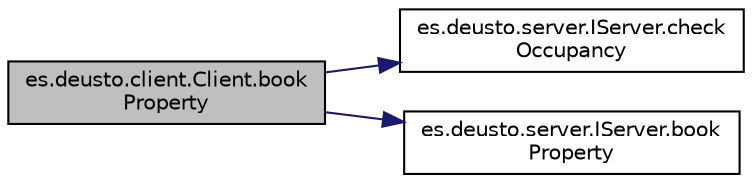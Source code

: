 digraph "es.deusto.client.Client.bookProperty"
{
 // LATEX_PDF_SIZE
  edge [fontname="Helvetica",fontsize="10",labelfontname="Helvetica",labelfontsize="10"];
  node [fontname="Helvetica",fontsize="10",shape=record];
  rankdir="LR";
  Node42 [label="es.deusto.client.Client.book\lProperty",height=0.2,width=0.4,color="black", fillcolor="grey75", style="filled", fontcolor="black",tooltip=" "];
  Node42 -> Node43 [color="midnightblue",fontsize="10",style="solid",fontname="Helvetica"];
  Node43 [label="es.deusto.server.IServer.check\lOccupancy",height=0.2,width=0.4,color="black", fillcolor="white", style="filled",URL="$interfacees_1_1deusto_1_1server_1_1_i_server.html#ab35ccae2e60c045856735dd2fce4813f",tooltip=" "];
  Node42 -> Node44 [color="midnightblue",fontsize="10",style="solid",fontname="Helvetica"];
  Node44 [label="es.deusto.server.IServer.book\lProperty",height=0.2,width=0.4,color="black", fillcolor="white", style="filled",URL="$interfacees_1_1deusto_1_1server_1_1_i_server.html#a6cafae59200c047edb4ed6dae0f871ec",tooltip=" "];
}
